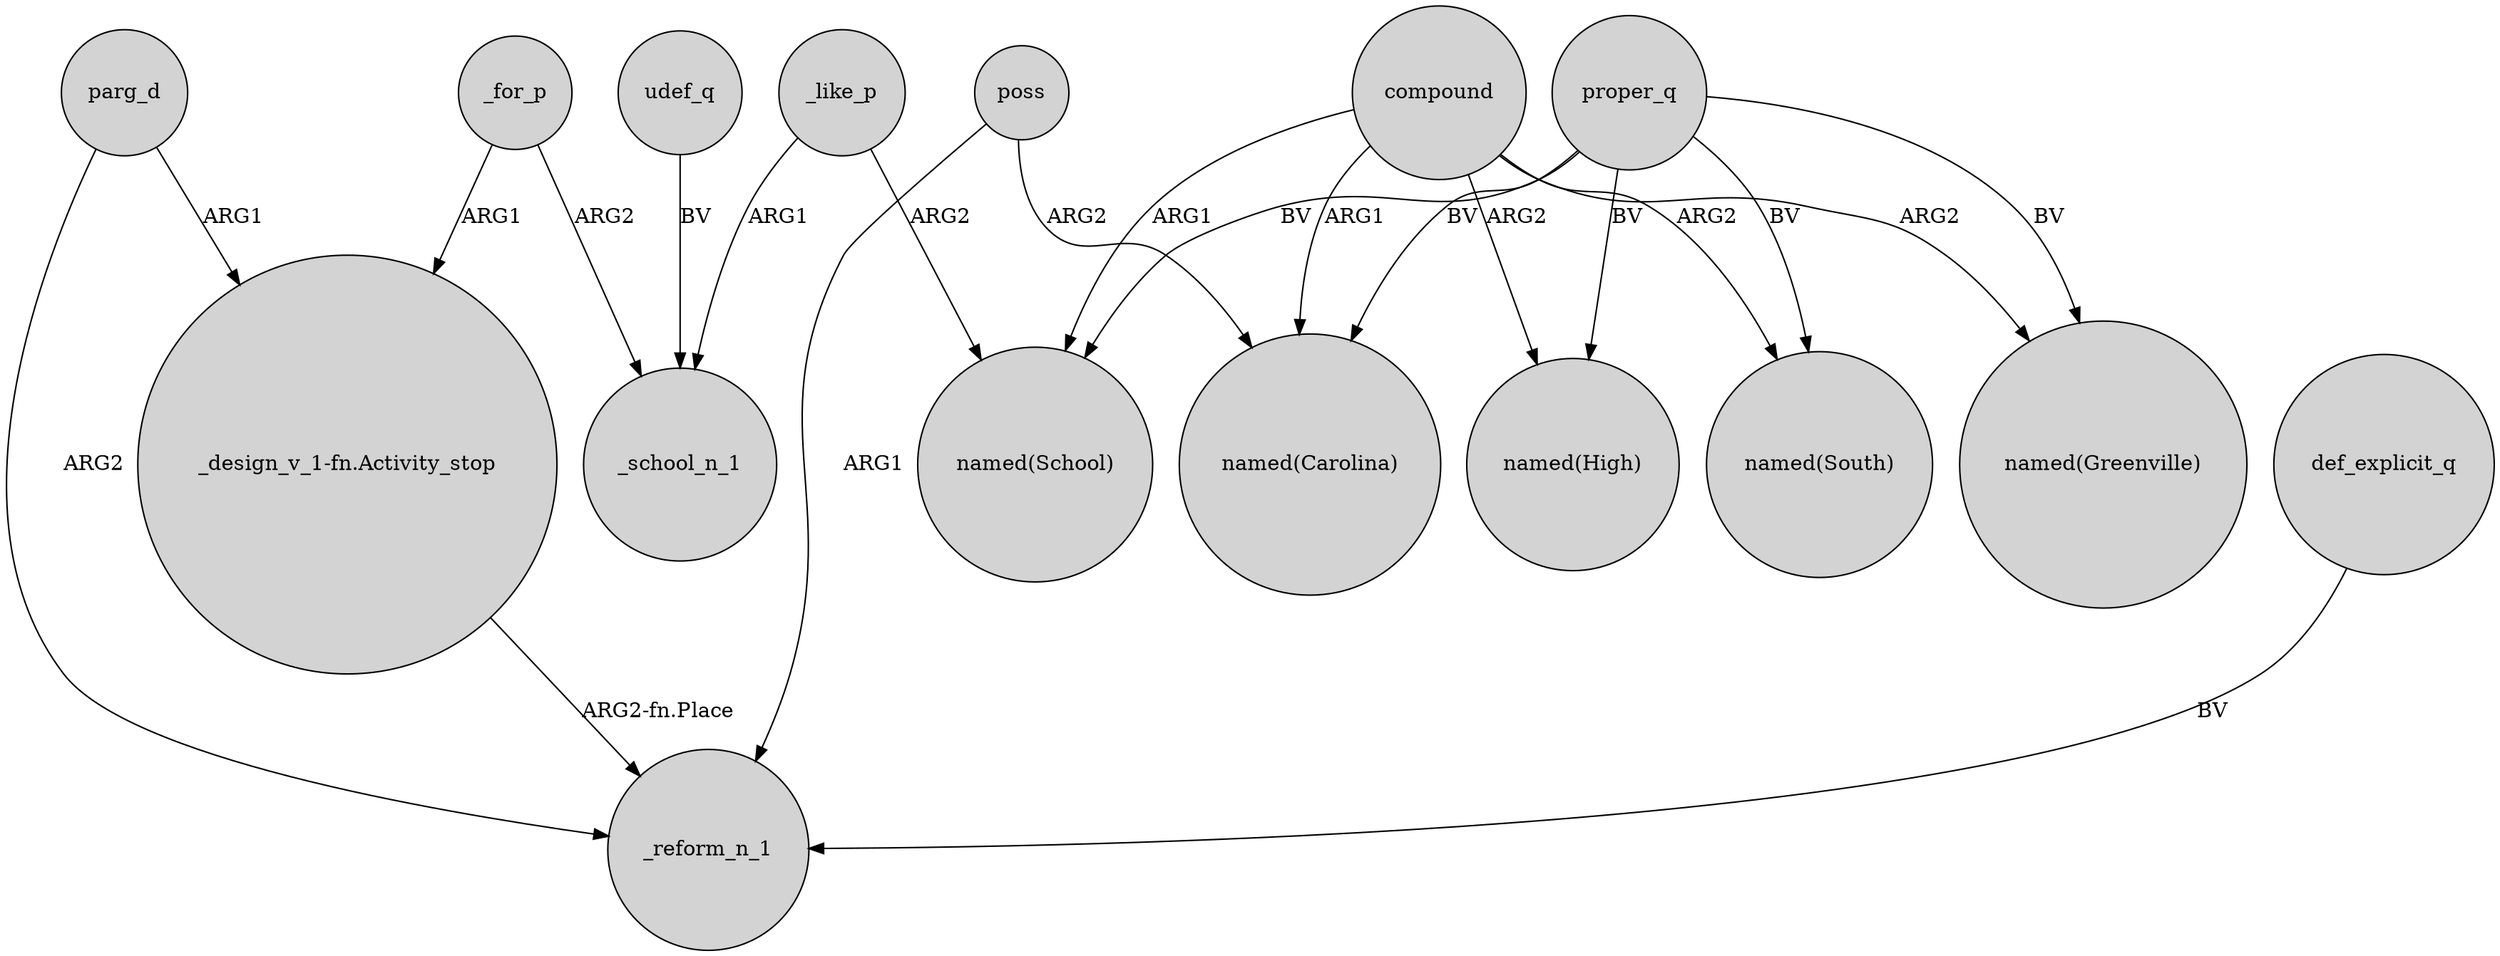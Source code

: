 digraph {
	node [shape=circle style=filled]
	poss -> _reform_n_1 [label=ARG1]
	proper_q -> "named(Greenville)" [label=BV]
	"_design_v_1-fn.Activity_stop" -> _reform_n_1 [label="ARG2-fn.Place"]
	compound -> "named(High)" [label=ARG2]
	def_explicit_q -> _reform_n_1 [label=BV]
	parg_d -> "_design_v_1-fn.Activity_stop" [label=ARG1]
	udef_q -> _school_n_1 [label=BV]
	proper_q -> "named(School)" [label=BV]
	proper_q -> "named(Carolina)" [label=BV]
	compound -> "named(South)" [label=ARG2]
	poss -> "named(Carolina)" [label=ARG2]
	compound -> "named(School)" [label=ARG1]
	_like_p -> "named(School)" [label=ARG2]
	proper_q -> "named(South)" [label=BV]
	_for_p -> "_design_v_1-fn.Activity_stop" [label=ARG1]
	proper_q -> "named(High)" [label=BV]
	compound -> "named(Carolina)" [label=ARG1]
	parg_d -> _reform_n_1 [label=ARG2]
	compound -> "named(Greenville)" [label=ARG2]
	_like_p -> _school_n_1 [label=ARG1]
	_for_p -> _school_n_1 [label=ARG2]
}
